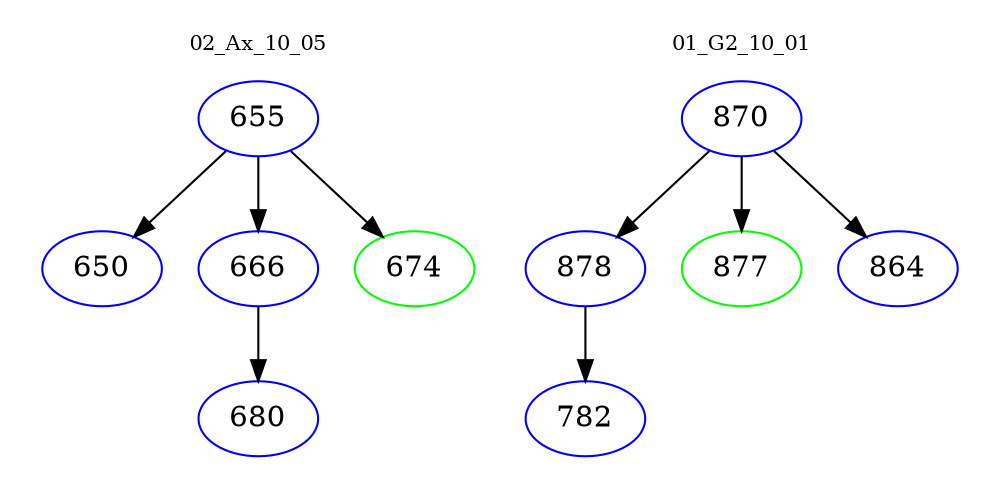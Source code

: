 digraph{
subgraph cluster_0 {
color = white
label = "02_Ax_10_05";
fontsize=10;
T0_655 [label="655", color="blue"]
T0_655 -> T0_650 [color="black"]
T0_650 [label="650", color="blue"]
T0_655 -> T0_666 [color="black"]
T0_666 [label="666", color="blue"]
T0_666 -> T0_680 [color="black"]
T0_680 [label="680", color="blue"]
T0_655 -> T0_674 [color="black"]
T0_674 [label="674", color="green"]
}
subgraph cluster_1 {
color = white
label = "01_G2_10_01";
fontsize=10;
T1_870 [label="870", color="blue"]
T1_870 -> T1_878 [color="black"]
T1_878 [label="878", color="blue"]
T1_878 -> T1_782 [color="black"]
T1_782 [label="782", color="blue"]
T1_870 -> T1_877 [color="black"]
T1_877 [label="877", color="green"]
T1_870 -> T1_864 [color="black"]
T1_864 [label="864", color="blue"]
}
}
